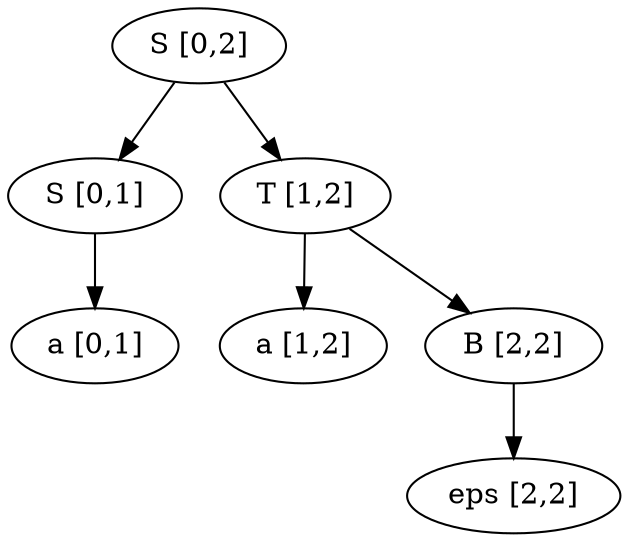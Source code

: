 digraph tree2 {
        "S [0,2]" -> "S [0,1]";
        "S [0,1]" -> "a [0,1]";
        "S [0,2]" -> "T [1,2]";
        "T [1,2]" -> "a [1,2]";
        "T [1,2]" -> "B [2,2]";
        "B [2,2]" -> "eps [2,2]";
}
